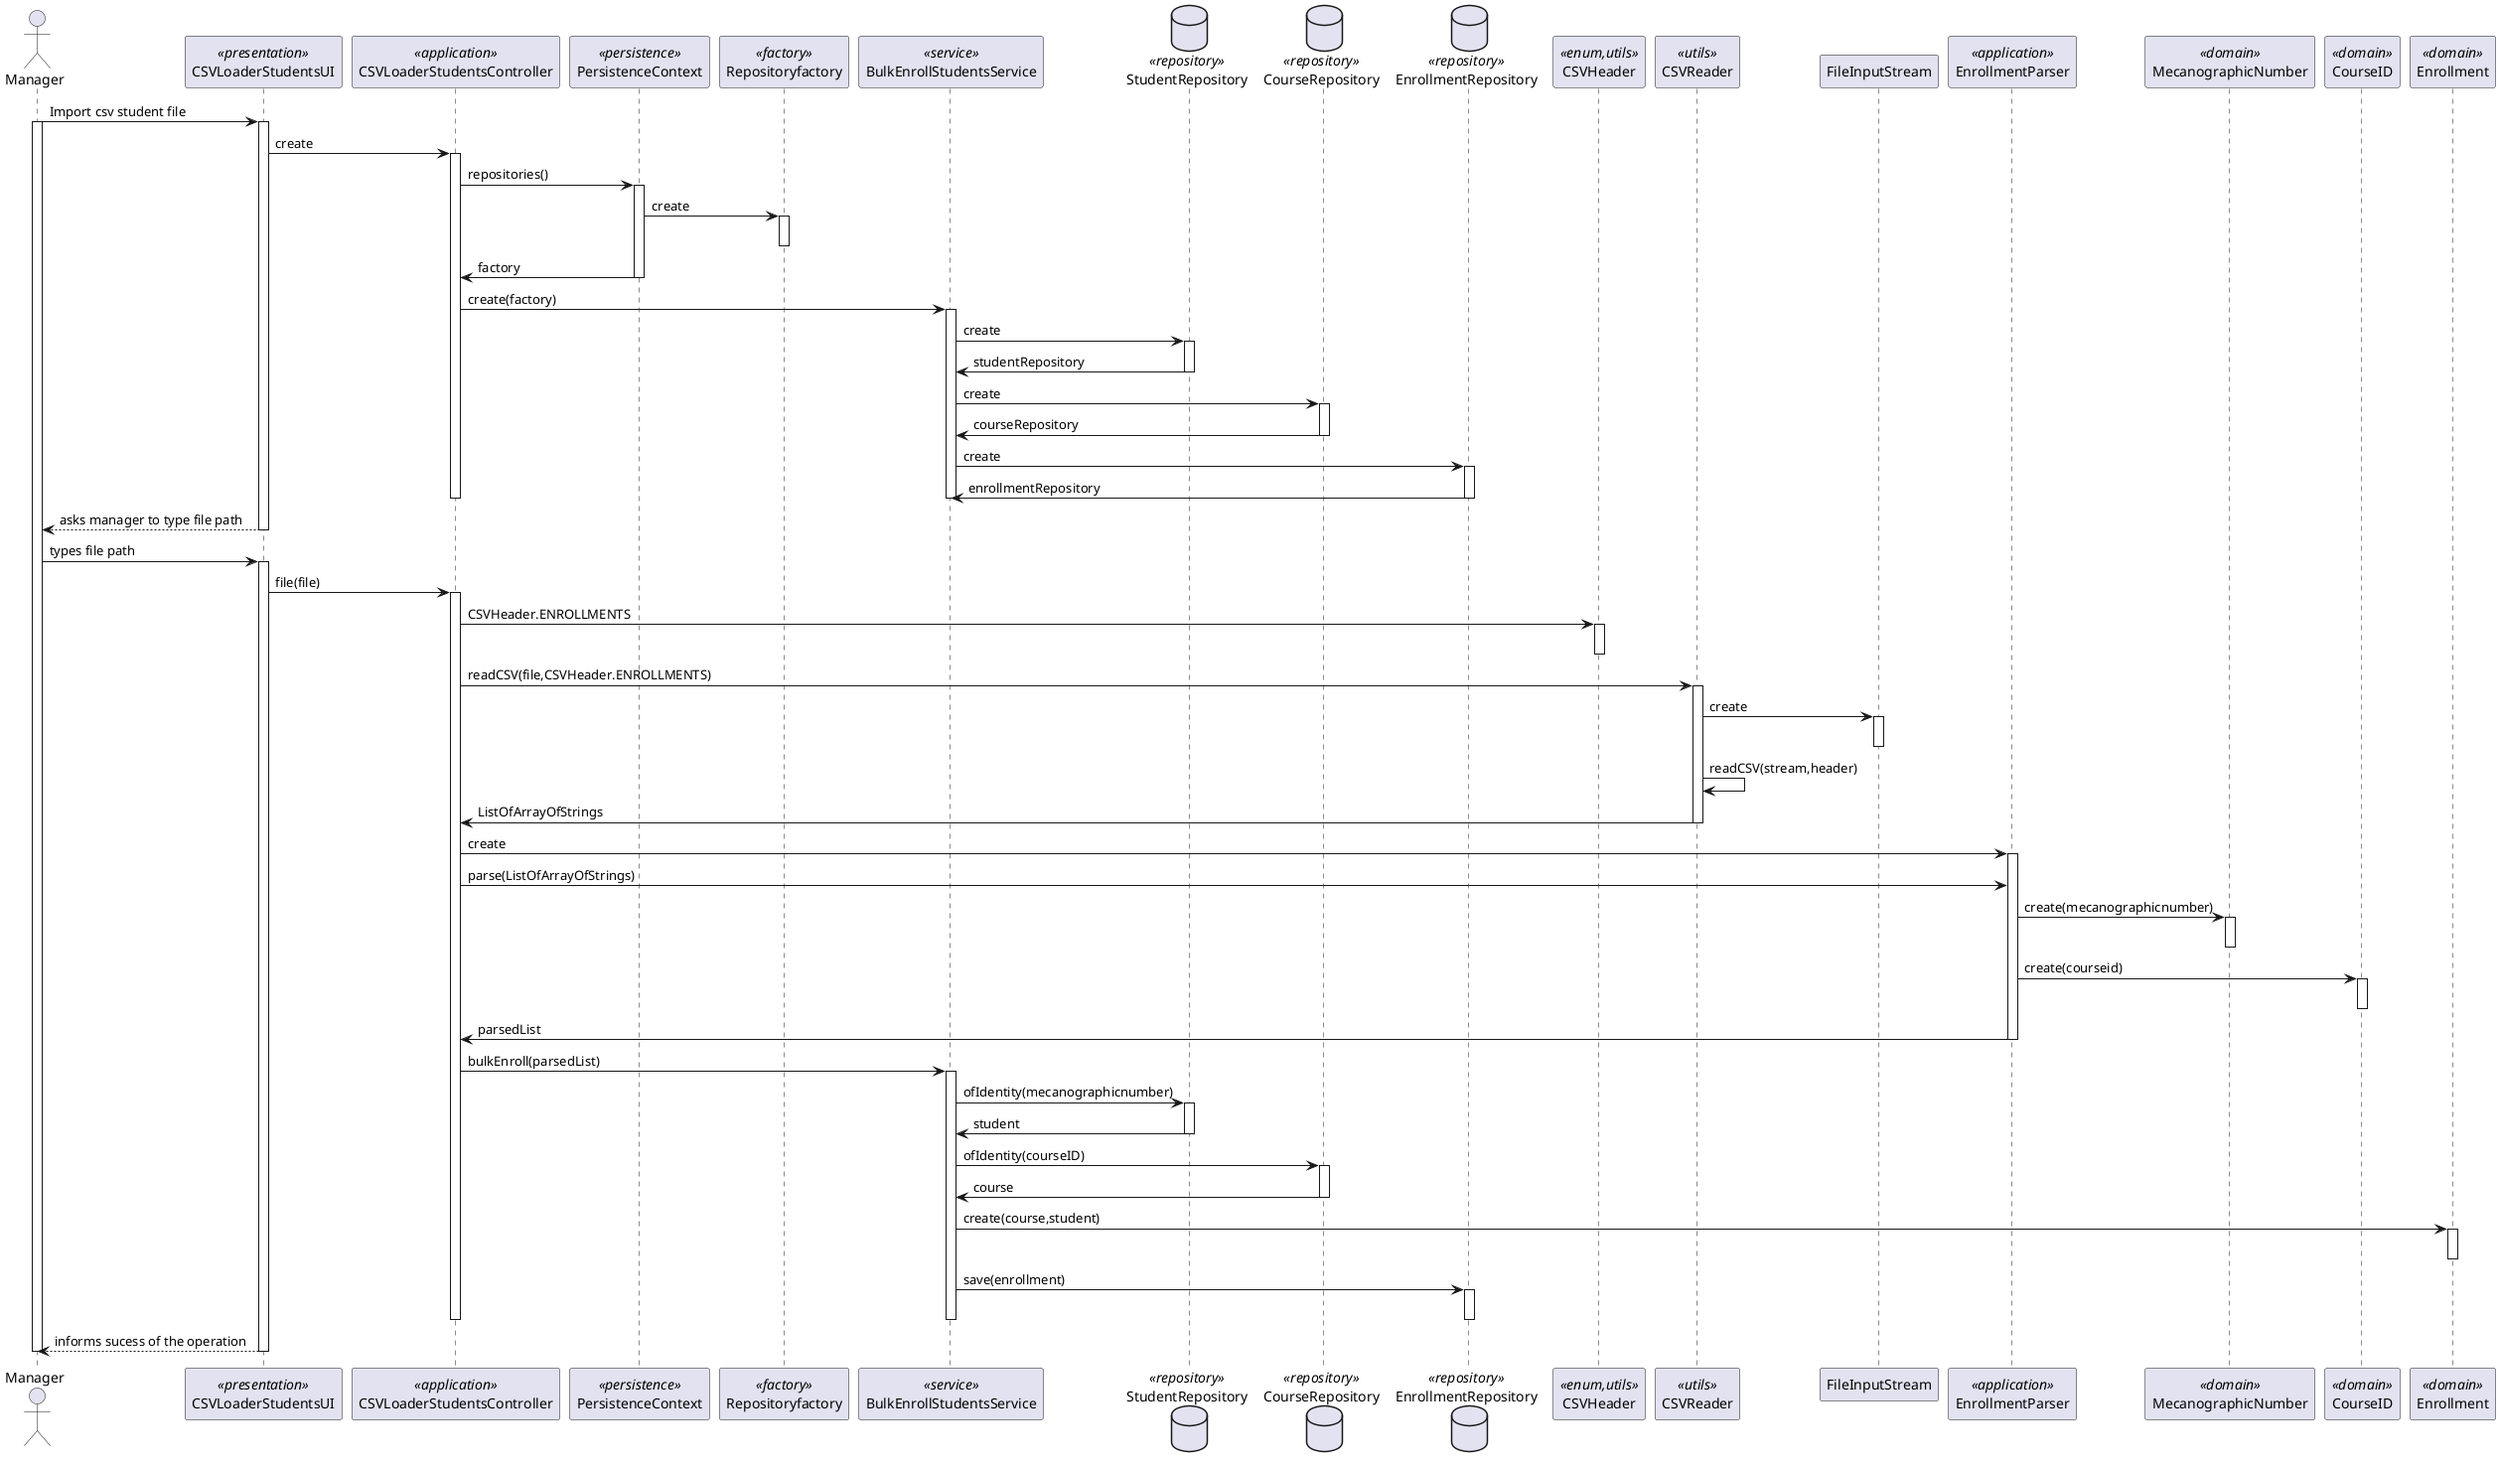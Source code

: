 @startuml
'http://plantuml.com/skinparam.html

actor Manager as Actor
participant CSVLoaderStudentsUI as UI <<presentation>>
participant CSVLoaderStudentsController as controller <<application>>
participant PersistenceContext as persistence <<persistence>>
participant Repositoryfactory as factory <<factory>>
participant BulkEnrollStudentsService as service <<service>>
database StudentRepository as srepo <<repository>>
database CourseRepository as crepo <<repository>>
database EnrollmentRepository as erepo <<repository>>
participant CSVHeader as csvheader <<enum,utils>>
participant CSVReader as csvreader <<utils>>
participant FileInputStream as fileinput
participant EnrollmentParser as parser <<application>>
participant MecanographicNumber as meca <<domain>>
participant CourseID as courseid <<domain>>
participant Enrollment as enroll <<domain>>



Actor -> UI: Import csv student file
activate Actor
activate UI
    UI -> controller: create
    activate controller
        controller -> persistence : repositories()
        activate persistence
            persistence -> factory : create
            activate factory
            deactivate factory
            persistence -> controller : factory
        deactivate persistence


        controller -> service : create(factory)
        activate service
            service -> srepo : create
                activate srepo
                    srepo ->service : studentRepository
                deactivate srepo
            service -> crepo : create
                activate crepo
                    crepo ->service : courseRepository
                deactivate crepo
            service -> erepo : create
                activate erepo
                    erepo ->service : enrollmentRepository
                deactivate erepo
        deactivate service
    deactivate controller
    UI --> Actor : asks manager to type file path
deactivate UI
    Actor -> UI : types file path
activate UI
    UI -> controller: file(file)
    activate controller
        controller -> csvheader : CSVHeader.ENROLLMENTS
        activate csvheader
        deactivate csvheader
        controller -> csvreader : readCSV(file,CSVHeader.ENROLLMENTS)
        activate csvreader
            csvreader -> fileinput : create
            activate fileinput
            deactivate fileinput

            csvreader -> csvreader : readCSV(stream,header)
            csvreader -> controller : ListOfArrayOfStrings

        deactivate csvreader

        controller -> parser : create
        activate parser

        controller ->parser : parse(ListOfArrayOfStrings)

            parser -> meca : create(mecanographicnumber)
            activate meca
            deactivate meca
            parser -> courseid : create(courseid)

            activate courseid
            deactivate courseid
            parser -> controller : parsedList

        deactivate parser

        controller -> service : bulkEnroll(parsedList)
        activate service

            service -> srepo : ofIdentity(mecanographicnumber)
            activate srepo
                srepo -> service : student
            deactivate srepo

            service -> crepo : ofIdentity(courseID)
            activate crepo
                 crepo -> service : course
            deactivate crepo

            service -> enroll : create(course,student)
            activate enroll
            deactivate enroll

            service -> erepo : save(enrollment)
            activate erepo
            deactivate erepo
        deactivate service



    deactivate controller

    UI --> Actor : informs sucess of the operation
deactivate UI
deactivate Actor
@enduml